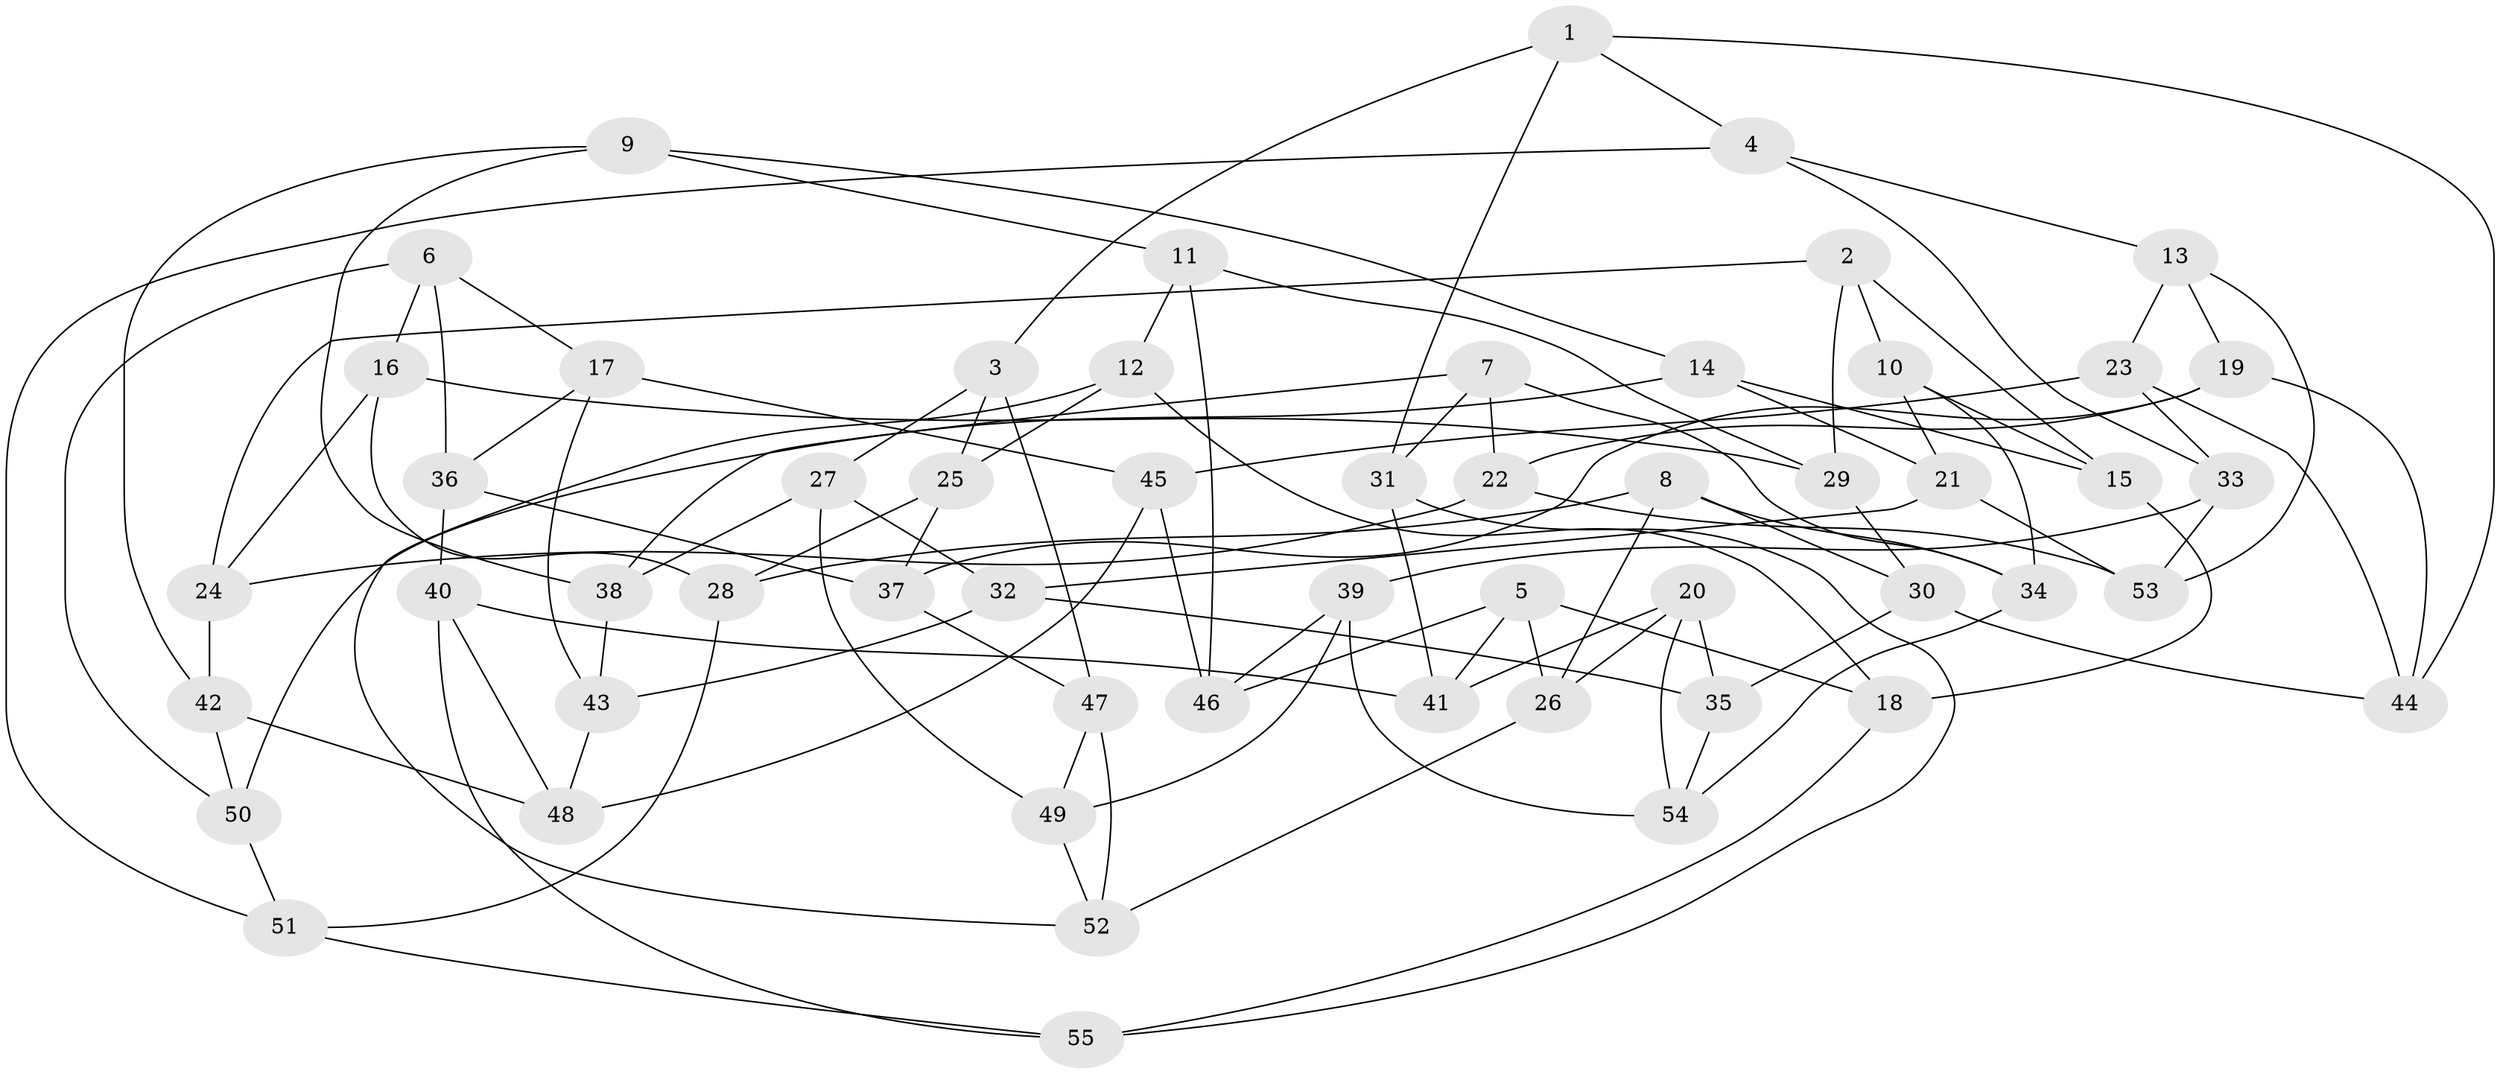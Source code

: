 // coarse degree distribution, {3: 0.18181818181818182, 5: 0.21212121212121213, 4: 0.48484848484848486, 8: 0.030303030303030304, 9: 0.030303030303030304, 6: 0.06060606060606061}
// Generated by graph-tools (version 1.1) at 2025/03/03/04/25 22:03:22]
// undirected, 55 vertices, 110 edges
graph export_dot {
graph [start="1"]
  node [color=gray90,style=filled];
  1;
  2;
  3;
  4;
  5;
  6;
  7;
  8;
  9;
  10;
  11;
  12;
  13;
  14;
  15;
  16;
  17;
  18;
  19;
  20;
  21;
  22;
  23;
  24;
  25;
  26;
  27;
  28;
  29;
  30;
  31;
  32;
  33;
  34;
  35;
  36;
  37;
  38;
  39;
  40;
  41;
  42;
  43;
  44;
  45;
  46;
  47;
  48;
  49;
  50;
  51;
  52;
  53;
  54;
  55;
  1 -- 44;
  1 -- 3;
  1 -- 4;
  1 -- 31;
  2 -- 15;
  2 -- 29;
  2 -- 10;
  2 -- 24;
  3 -- 25;
  3 -- 27;
  3 -- 47;
  4 -- 51;
  4 -- 33;
  4 -- 13;
  5 -- 46;
  5 -- 41;
  5 -- 26;
  5 -- 18;
  6 -- 36;
  6 -- 50;
  6 -- 17;
  6 -- 16;
  7 -- 34;
  7 -- 22;
  7 -- 38;
  7 -- 31;
  8 -- 34;
  8 -- 30;
  8 -- 28;
  8 -- 26;
  9 -- 11;
  9 -- 38;
  9 -- 14;
  9 -- 42;
  10 -- 21;
  10 -- 34;
  10 -- 15;
  11 -- 46;
  11 -- 29;
  11 -- 12;
  12 -- 18;
  12 -- 52;
  12 -- 25;
  13 -- 53;
  13 -- 19;
  13 -- 23;
  14 -- 21;
  14 -- 15;
  14 -- 50;
  15 -- 18;
  16 -- 29;
  16 -- 28;
  16 -- 24;
  17 -- 45;
  17 -- 43;
  17 -- 36;
  18 -- 55;
  19 -- 44;
  19 -- 37;
  19 -- 22;
  20 -- 35;
  20 -- 41;
  20 -- 26;
  20 -- 54;
  21 -- 53;
  21 -- 32;
  22 -- 24;
  22 -- 53;
  23 -- 44;
  23 -- 33;
  23 -- 45;
  24 -- 42;
  25 -- 28;
  25 -- 37;
  26 -- 52;
  27 -- 38;
  27 -- 49;
  27 -- 32;
  28 -- 51;
  29 -- 30;
  30 -- 35;
  30 -- 44;
  31 -- 41;
  31 -- 55;
  32 -- 35;
  32 -- 43;
  33 -- 39;
  33 -- 53;
  34 -- 54;
  35 -- 54;
  36 -- 37;
  36 -- 40;
  37 -- 47;
  38 -- 43;
  39 -- 49;
  39 -- 54;
  39 -- 46;
  40 -- 55;
  40 -- 41;
  40 -- 48;
  42 -- 50;
  42 -- 48;
  43 -- 48;
  45 -- 48;
  45 -- 46;
  47 -- 52;
  47 -- 49;
  49 -- 52;
  50 -- 51;
  51 -- 55;
}
